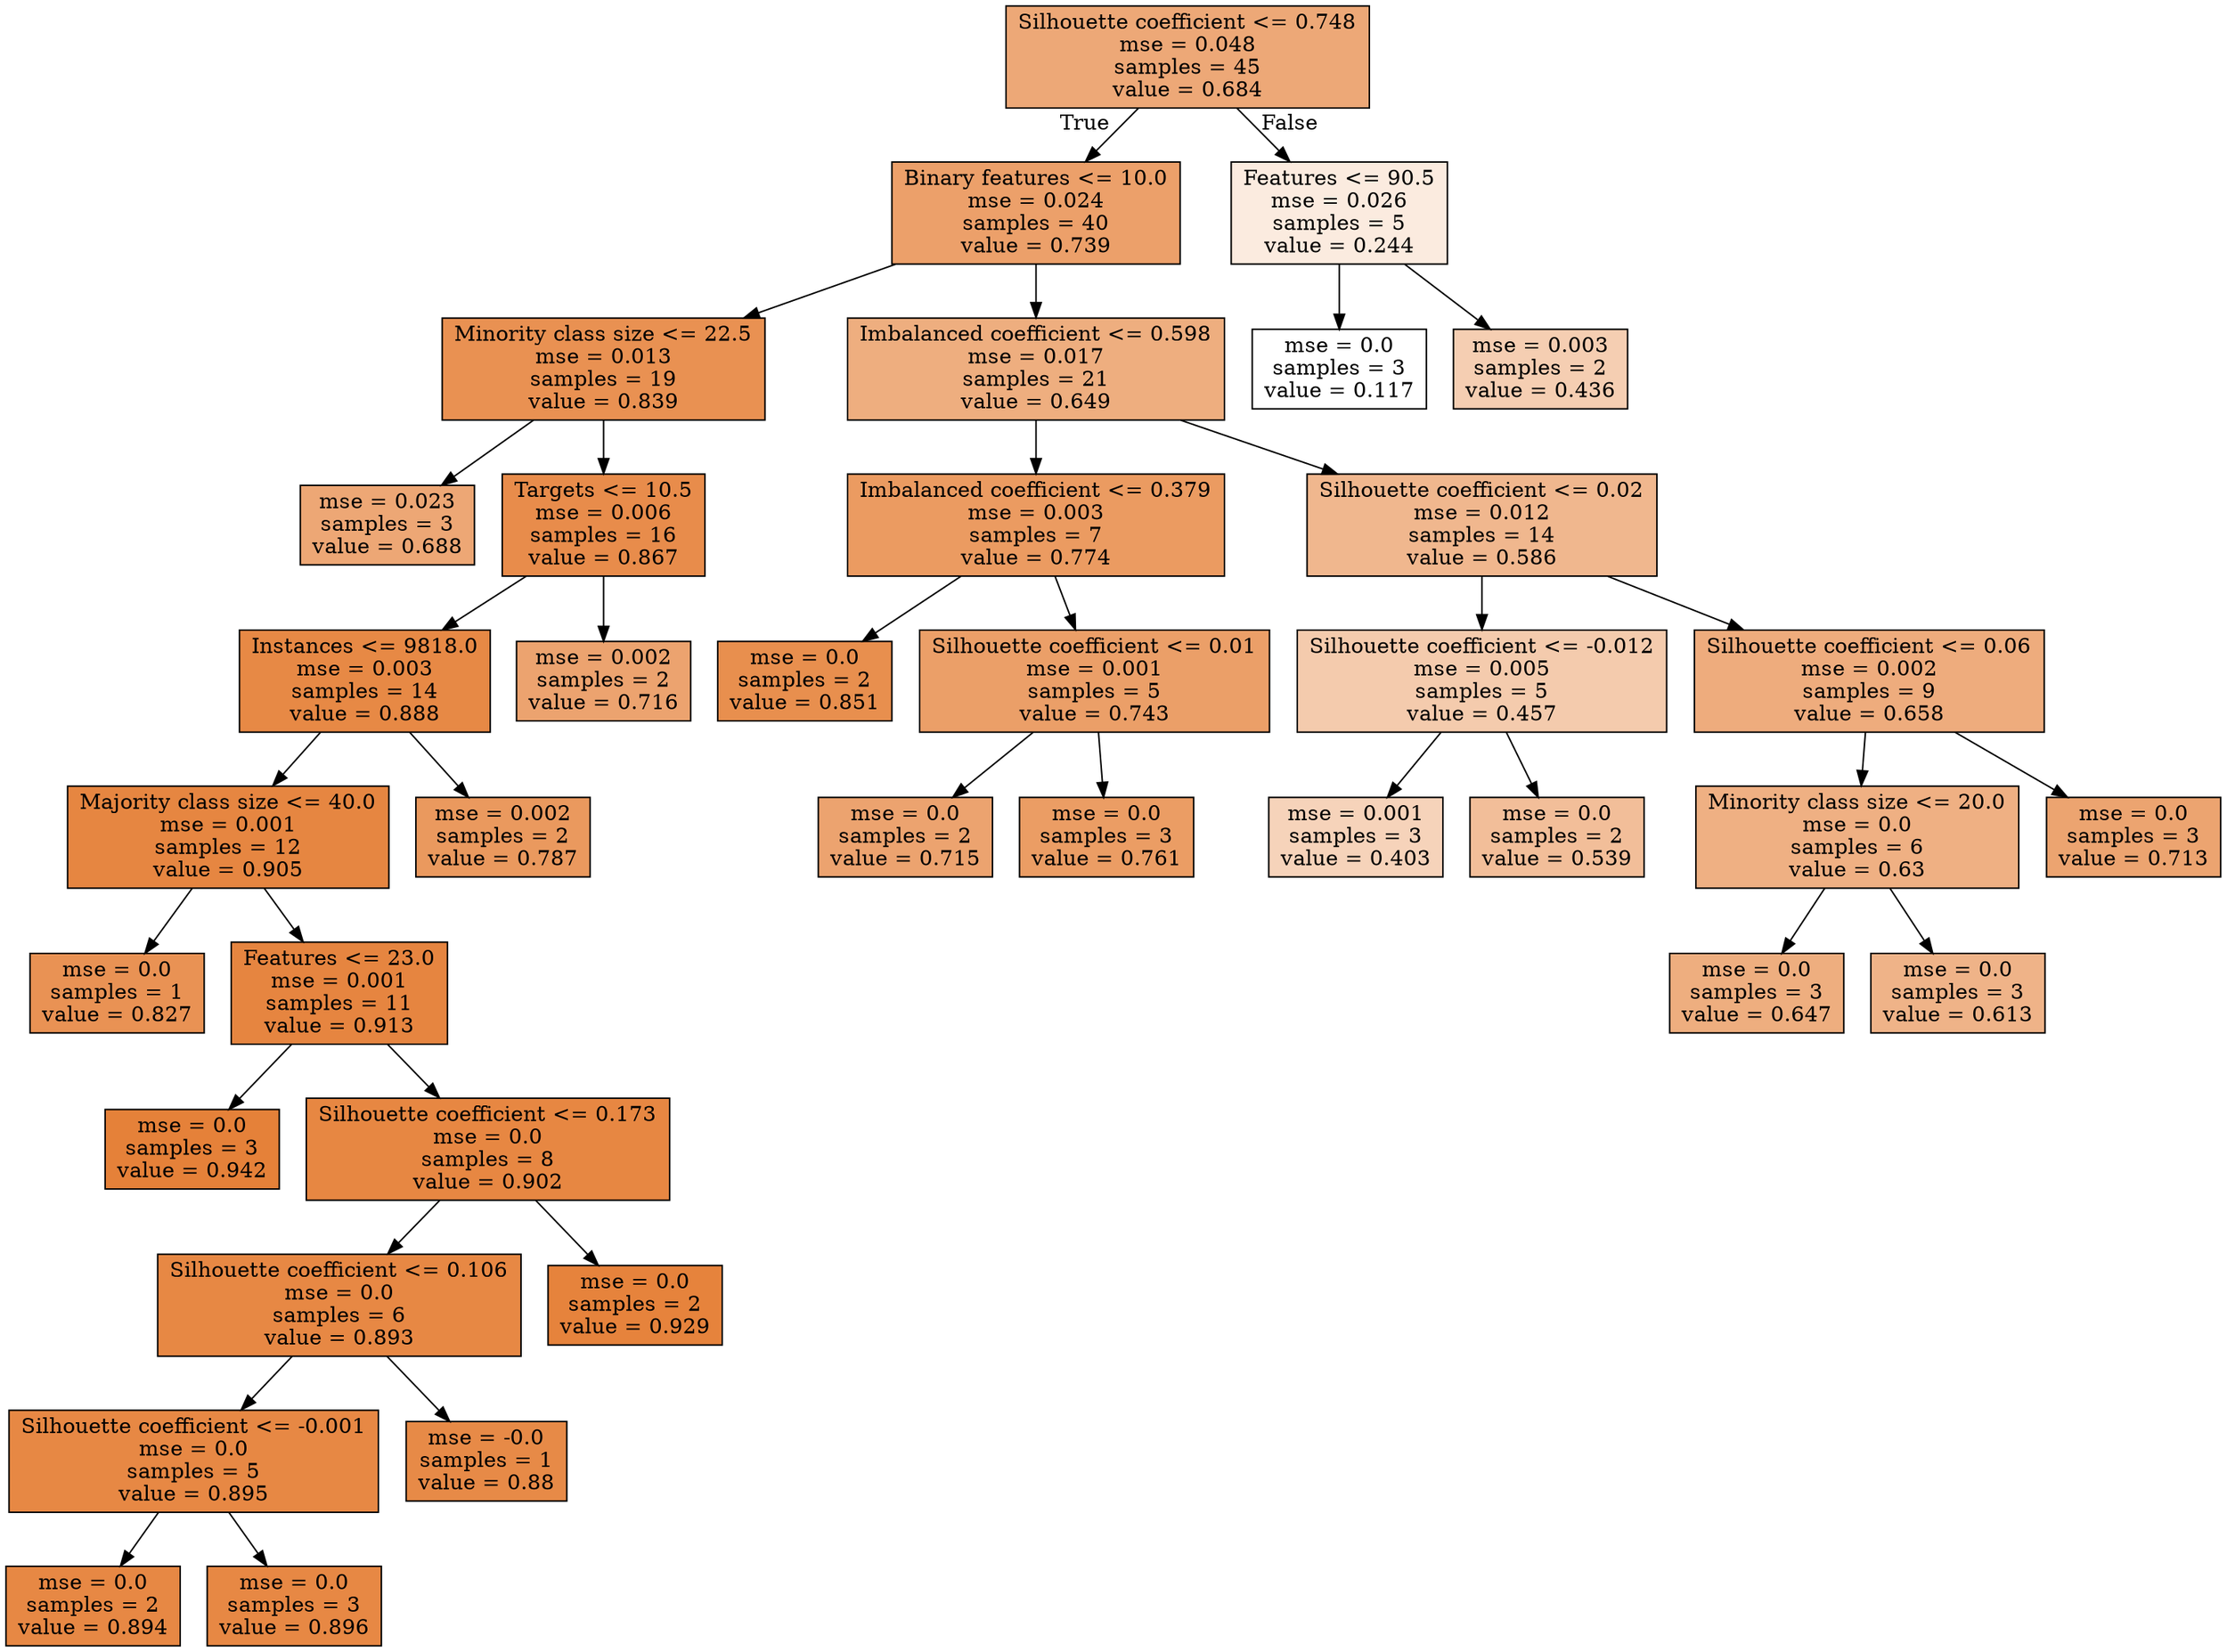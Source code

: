 digraph Tree {
node [shape=box, style="filled", color="black"] ;
0 [label="Silhouette coefficient <= 0.748\nmse = 0.048\nsamples = 45\nvalue = 0.684", fillcolor="#e58139af"] ;
1 [label="Binary features <= 10.0\nmse = 0.024\nsamples = 40\nvalue = 0.739", fillcolor="#e58139c0"] ;
0 -> 1 [labeldistance=2.5, labelangle=45, headlabel="True"] ;
2 [label="Minority class size <= 22.5\nmse = 0.013\nsamples = 19\nvalue = 0.839", fillcolor="#e58139df"] ;
1 -> 2 ;
3 [label="mse = 0.023\nsamples = 3\nvalue = 0.688", fillcolor="#e58139b1"] ;
2 -> 3 ;
4 [label="Targets <= 10.5\nmse = 0.006\nsamples = 16\nvalue = 0.867", fillcolor="#e58139e8"] ;
2 -> 4 ;
5 [label="Instances <= 9818.0\nmse = 0.003\nsamples = 14\nvalue = 0.888", fillcolor="#e58139ef"] ;
4 -> 5 ;
6 [label="Majority class size <= 40.0\nmse = 0.001\nsamples = 12\nvalue = 0.905", fillcolor="#e58139f4"] ;
5 -> 6 ;
7 [label="mse = 0.0\nsamples = 1\nvalue = 0.827", fillcolor="#e58139dc"] ;
6 -> 7 ;
8 [label="Features <= 23.0\nmse = 0.001\nsamples = 11\nvalue = 0.913", fillcolor="#e58139f6"] ;
6 -> 8 ;
9 [label="mse = 0.0\nsamples = 3\nvalue = 0.942", fillcolor="#e58139ff"] ;
8 -> 9 ;
10 [label="Silhouette coefficient <= 0.173\nmse = 0.0\nsamples = 8\nvalue = 0.902", fillcolor="#e58139f3"] ;
8 -> 10 ;
11 [label="Silhouette coefficient <= 0.106\nmse = 0.0\nsamples = 6\nvalue = 0.893", fillcolor="#e58139f0"] ;
10 -> 11 ;
12 [label="Silhouette coefficient <= -0.001\nmse = 0.0\nsamples = 5\nvalue = 0.895", fillcolor="#e58139f1"] ;
11 -> 12 ;
13 [label="mse = 0.0\nsamples = 2\nvalue = 0.894", fillcolor="#e58139f0"] ;
12 -> 13 ;
14 [label="mse = 0.0\nsamples = 3\nvalue = 0.896", fillcolor="#e58139f1"] ;
12 -> 14 ;
15 [label="mse = -0.0\nsamples = 1\nvalue = 0.88", fillcolor="#e58139ec"] ;
11 -> 15 ;
16 [label="mse = 0.0\nsamples = 2\nvalue = 0.929", fillcolor="#e58139fb"] ;
10 -> 16 ;
17 [label="mse = 0.002\nsamples = 2\nvalue = 0.787", fillcolor="#e58139cf"] ;
5 -> 17 ;
18 [label="mse = 0.002\nsamples = 2\nvalue = 0.716", fillcolor="#e58139b9"] ;
4 -> 18 ;
19 [label="Imbalanced coefficient <= 0.598\nmse = 0.017\nsamples = 21\nvalue = 0.649", fillcolor="#e58139a4"] ;
1 -> 19 ;
20 [label="Imbalanced coefficient <= 0.379\nmse = 0.003\nsamples = 7\nvalue = 0.774", fillcolor="#e58139cb"] ;
19 -> 20 ;
21 [label="mse = 0.0\nsamples = 2\nvalue = 0.851", fillcolor="#e58139e3"] ;
20 -> 21 ;
22 [label="Silhouette coefficient <= 0.01\nmse = 0.001\nsamples = 5\nvalue = 0.743", fillcolor="#e58139c2"] ;
20 -> 22 ;
23 [label="mse = 0.0\nsamples = 2\nvalue = 0.715", fillcolor="#e58139b9"] ;
22 -> 23 ;
24 [label="mse = 0.0\nsamples = 3\nvalue = 0.761", fillcolor="#e58139c7"] ;
22 -> 24 ;
25 [label="Silhouette coefficient <= 0.02\nmse = 0.012\nsamples = 14\nvalue = 0.586", fillcolor="#e5813991"] ;
19 -> 25 ;
26 [label="Silhouette coefficient <= -0.012\nmse = 0.005\nsamples = 5\nvalue = 0.457", fillcolor="#e5813969"] ;
25 -> 26 ;
27 [label="mse = 0.001\nsamples = 3\nvalue = 0.403", fillcolor="#e5813958"] ;
26 -> 27 ;
28 [label="mse = 0.0\nsamples = 2\nvalue = 0.539", fillcolor="#e5813983"] ;
26 -> 28 ;
29 [label="Silhouette coefficient <= 0.06\nmse = 0.002\nsamples = 9\nvalue = 0.658", fillcolor="#e58139a7"] ;
25 -> 29 ;
30 [label="Minority class size <= 20.0\nmse = 0.0\nsamples = 6\nvalue = 0.63", fillcolor="#e581399f"] ;
29 -> 30 ;
31 [label="mse = 0.0\nsamples = 3\nvalue = 0.647", fillcolor="#e58139a4"] ;
30 -> 31 ;
32 [label="mse = 0.0\nsamples = 3\nvalue = 0.613", fillcolor="#e5813999"] ;
30 -> 32 ;
33 [label="mse = 0.0\nsamples = 3\nvalue = 0.713", fillcolor="#e58139b8"] ;
29 -> 33 ;
34 [label="Features <= 90.5\nmse = 0.026\nsamples = 5\nvalue = 0.244", fillcolor="#e5813928"] ;
0 -> 34 [labeldistance=2.5, labelangle=-45, headlabel="False"] ;
35 [label="mse = 0.0\nsamples = 3\nvalue = 0.117", fillcolor="#e5813900"] ;
34 -> 35 ;
36 [label="mse = 0.003\nsamples = 2\nvalue = 0.436", fillcolor="#e5813963"] ;
34 -> 36 ;
}